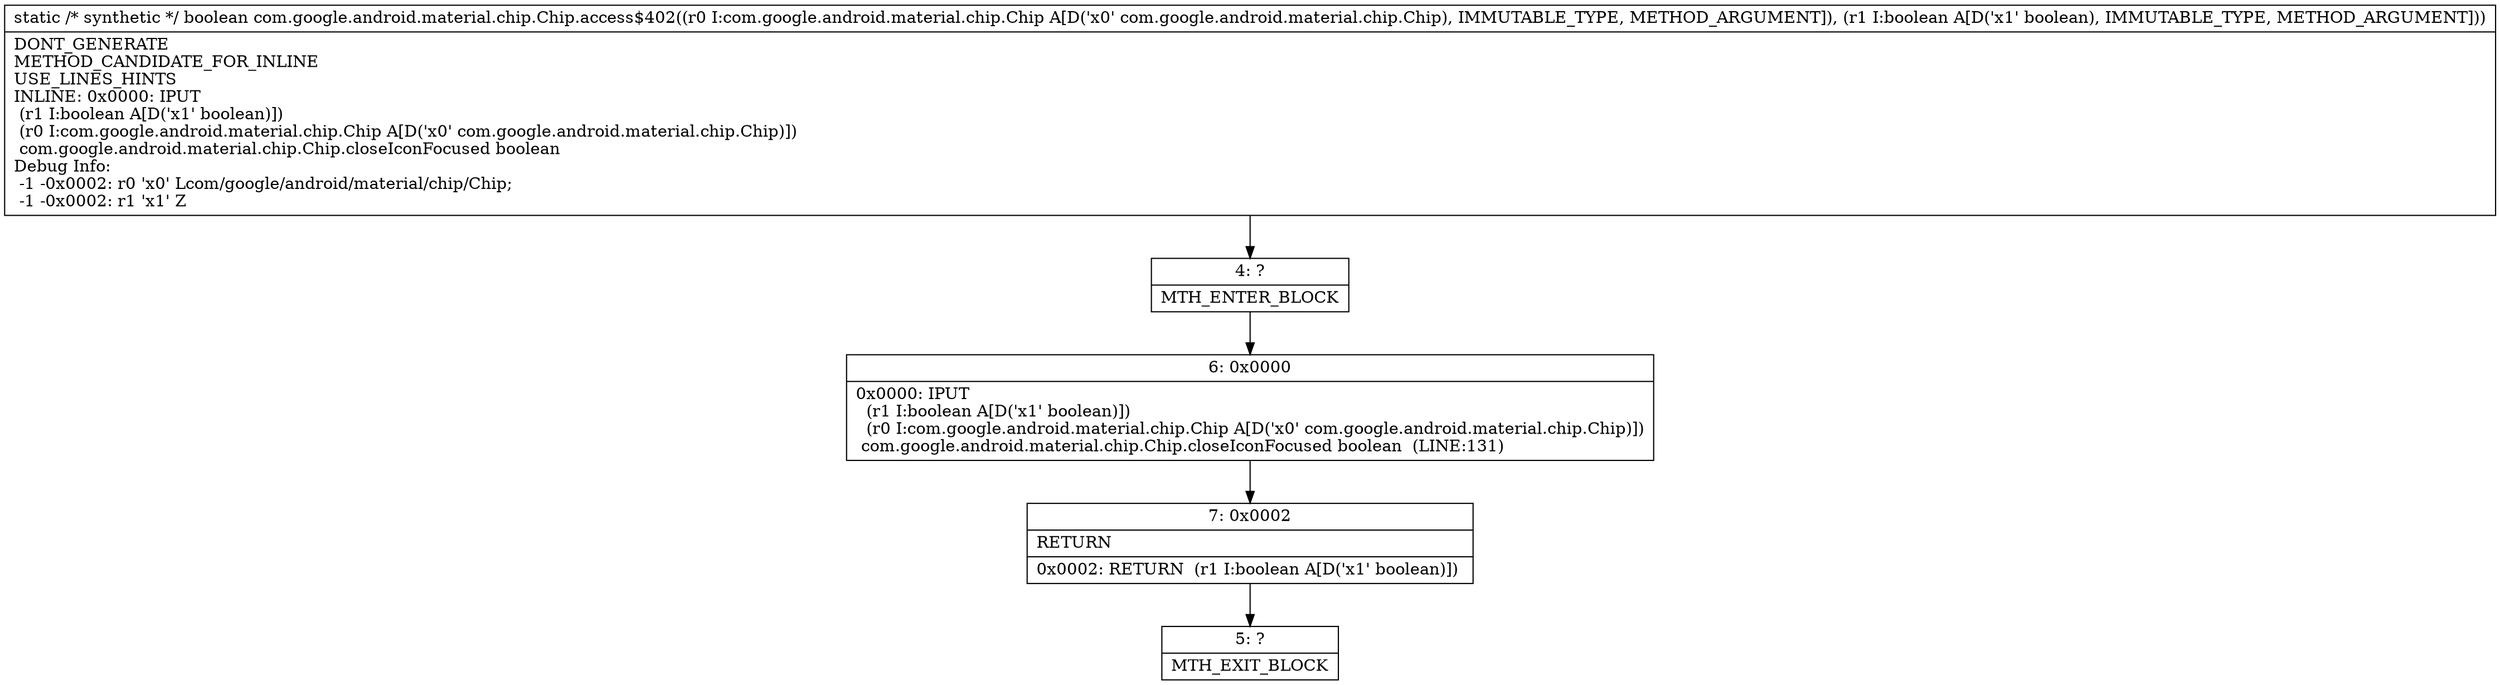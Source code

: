 digraph "CFG forcom.google.android.material.chip.Chip.access$402(Lcom\/google\/android\/material\/chip\/Chip;Z)Z" {
Node_4 [shape=record,label="{4\:\ ?|MTH_ENTER_BLOCK\l}"];
Node_6 [shape=record,label="{6\:\ 0x0000|0x0000: IPUT  \l  (r1 I:boolean A[D('x1' boolean)])\l  (r0 I:com.google.android.material.chip.Chip A[D('x0' com.google.android.material.chip.Chip)])\l com.google.android.material.chip.Chip.closeIconFocused boolean  (LINE:131)\l}"];
Node_7 [shape=record,label="{7\:\ 0x0002|RETURN\l|0x0002: RETURN  (r1 I:boolean A[D('x1' boolean)]) \l}"];
Node_5 [shape=record,label="{5\:\ ?|MTH_EXIT_BLOCK\l}"];
MethodNode[shape=record,label="{static \/* synthetic *\/ boolean com.google.android.material.chip.Chip.access$402((r0 I:com.google.android.material.chip.Chip A[D('x0' com.google.android.material.chip.Chip), IMMUTABLE_TYPE, METHOD_ARGUMENT]), (r1 I:boolean A[D('x1' boolean), IMMUTABLE_TYPE, METHOD_ARGUMENT]))  | DONT_GENERATE\lMETHOD_CANDIDATE_FOR_INLINE\lUSE_LINES_HINTS\lINLINE: 0x0000: IPUT  \l  (r1 I:boolean A[D('x1' boolean)])\l  (r0 I:com.google.android.material.chip.Chip A[D('x0' com.google.android.material.chip.Chip)])\l com.google.android.material.chip.Chip.closeIconFocused boolean\lDebug Info:\l  \-1 \-0x0002: r0 'x0' Lcom\/google\/android\/material\/chip\/Chip;\l  \-1 \-0x0002: r1 'x1' Z\l}"];
MethodNode -> Node_4;Node_4 -> Node_6;
Node_6 -> Node_7;
Node_7 -> Node_5;
}

